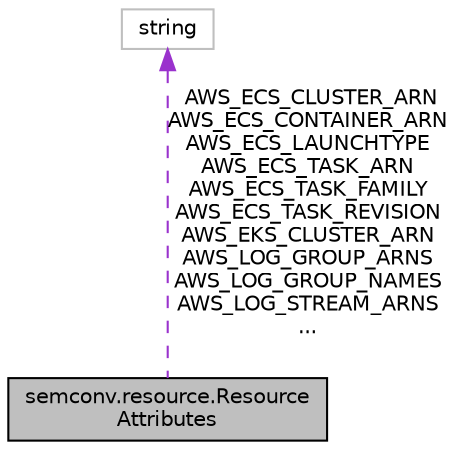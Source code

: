 digraph "semconv.resource.ResourceAttributes"
{
 // LATEX_PDF_SIZE
  edge [fontname="Helvetica",fontsize="10",labelfontname="Helvetica",labelfontsize="10"];
  node [fontname="Helvetica",fontsize="10",shape=record];
  Node1 [label="semconv.resource.Resource\lAttributes",height=0.2,width=0.4,color="black", fillcolor="grey75", style="filled", fontcolor="black",tooltip=" "];
  Node2 -> Node1 [dir="back",color="darkorchid3",fontsize="10",style="dashed",label=" AWS_ECS_CLUSTER_ARN\nAWS_ECS_CONTAINER_ARN\nAWS_ECS_LAUNCHTYPE\nAWS_ECS_TASK_ARN\nAWS_ECS_TASK_FAMILY\nAWS_ECS_TASK_REVISION\nAWS_EKS_CLUSTER_ARN\nAWS_LOG_GROUP_ARNS\nAWS_LOG_GROUP_NAMES\nAWS_LOG_STREAM_ARNS\n..." ,fontname="Helvetica"];
  Node2 [label="string",height=0.2,width=0.4,color="grey75", fillcolor="white", style="filled",tooltip=" "];
}
